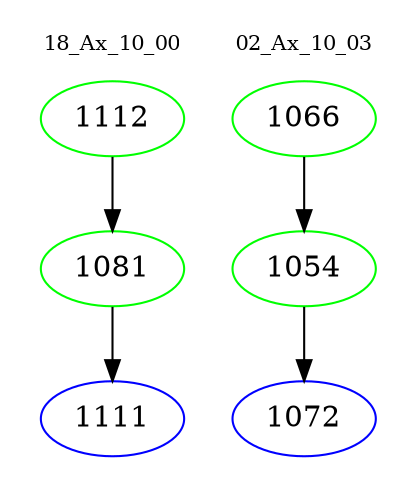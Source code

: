 digraph{
subgraph cluster_0 {
color = white
label = "18_Ax_10_00";
fontsize=10;
T0_1112 [label="1112", color="green"]
T0_1112 -> T0_1081 [color="black"]
T0_1081 [label="1081", color="green"]
T0_1081 -> T0_1111 [color="black"]
T0_1111 [label="1111", color="blue"]
}
subgraph cluster_1 {
color = white
label = "02_Ax_10_03";
fontsize=10;
T1_1066 [label="1066", color="green"]
T1_1066 -> T1_1054 [color="black"]
T1_1054 [label="1054", color="green"]
T1_1054 -> T1_1072 [color="black"]
T1_1072 [label="1072", color="blue"]
}
}
